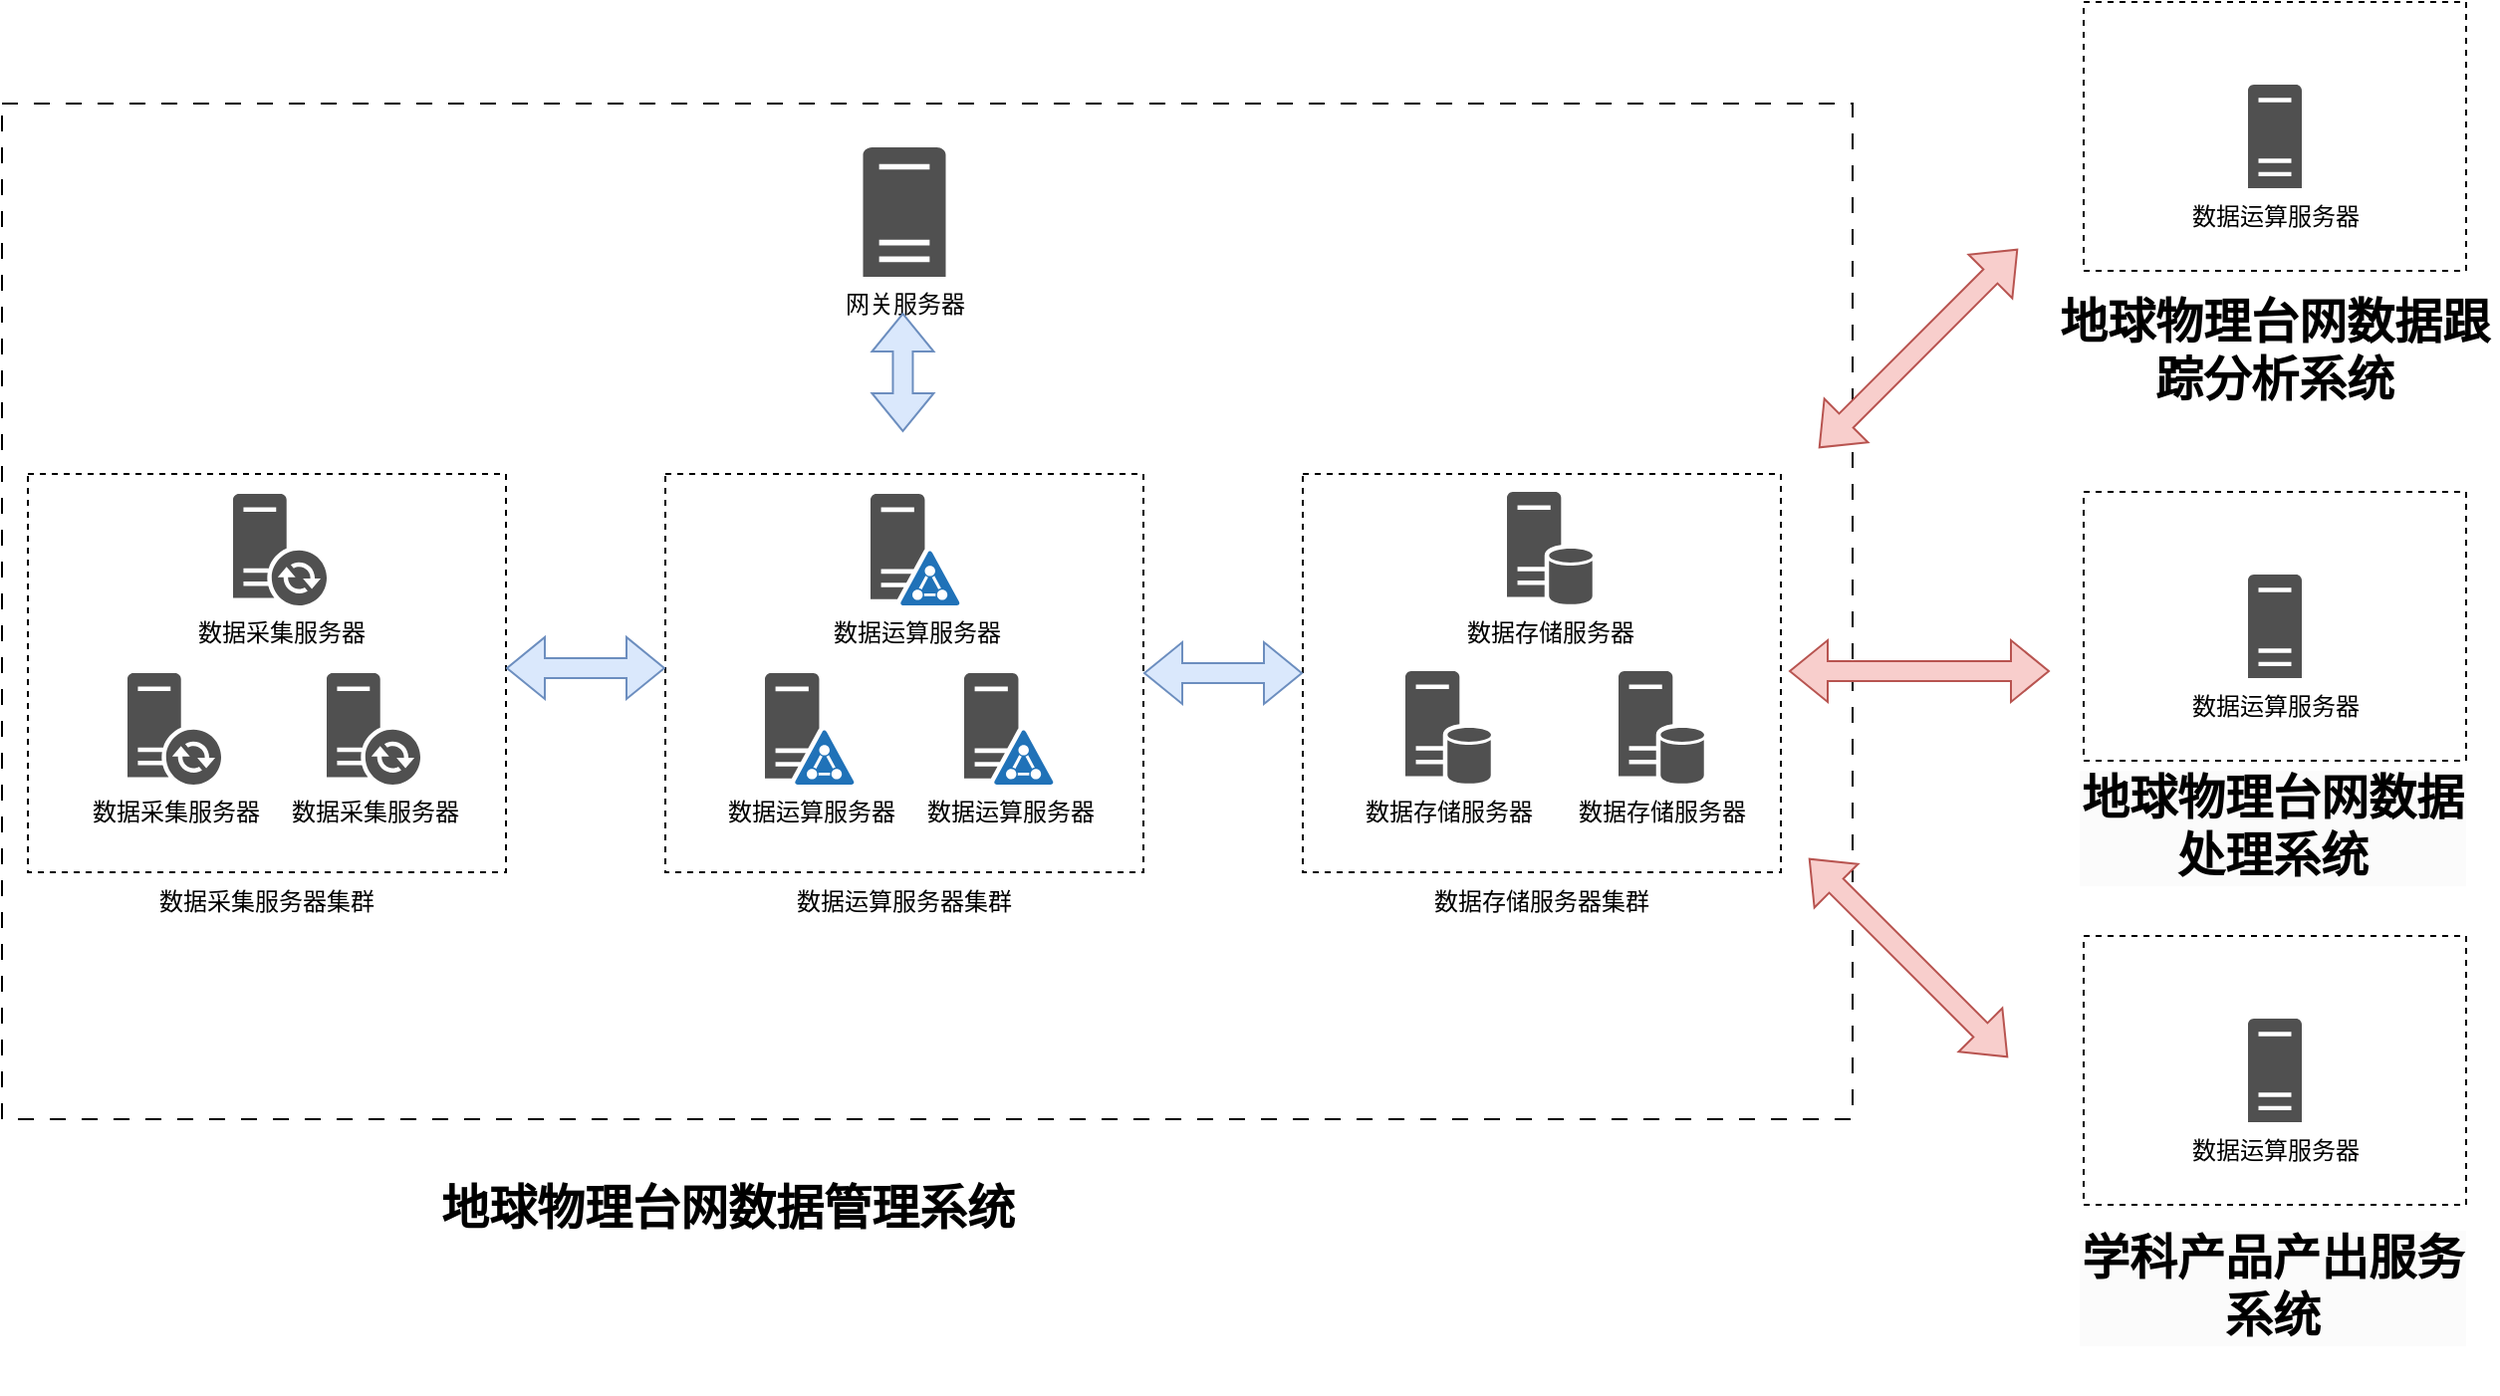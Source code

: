 <mxfile version="22.1.5" type="github" pages="2">
  <diagram name="Page-1" id="197159a0-c6a4-9194-75a8-e4174976684c">
    <mxGraphModel dx="1200" dy="815" grid="0" gridSize="10" guides="1" tooltips="1" connect="1" arrows="1" fold="1" page="1" pageScale="1.5" pageWidth="1169" pageHeight="826" background="none" math="0" shadow="0">
      <root>
        <mxCell id="0" style=";html=1;" />
        <mxCell id="1" style=";html=1;" parent="0" />
        <mxCell id="-atGY7Fb6HlqmJsTW_YP-7" value="" style="rounded=0;whiteSpace=wrap;html=1;dashed=1;dashPattern=8 8;" vertex="1" parent="1">
          <mxGeometry x="63" y="249" width="929" height="510" as="geometry" />
        </mxCell>
        <mxCell id="OvXPD-LgLy1YMoip5yQz-47" value="" style="rounded=0;whiteSpace=wrap;html=1;dashed=1;" vertex="1" parent="1">
          <mxGeometry x="1108" y="198" width="192" height="135" as="geometry" />
        </mxCell>
        <mxCell id="OvXPD-LgLy1YMoip5yQz-46" value="" style="rounded=0;whiteSpace=wrap;html=1;dashed=1;" vertex="1" parent="1">
          <mxGeometry x="1108" y="444" width="192" height="135" as="geometry" />
        </mxCell>
        <mxCell id="OvXPD-LgLy1YMoip5yQz-22" value="" style="rounded=0;whiteSpace=wrap;html=1;dashed=1;" vertex="1" parent="1">
          <mxGeometry x="716" y="435" width="240" height="200" as="geometry" />
        </mxCell>
        <mxCell id="OvXPD-LgLy1YMoip5yQz-21" value="" style="rounded=0;whiteSpace=wrap;html=1;dashed=1;" vertex="1" parent="1">
          <mxGeometry x="396" y="435" width="240" height="200" as="geometry" />
        </mxCell>
        <mxCell id="OvXPD-LgLy1YMoip5yQz-20" value="" style="rounded=0;whiteSpace=wrap;html=1;dashed=1;" vertex="1" parent="1">
          <mxGeometry x="76" y="435" width="240" height="200" as="geometry" />
        </mxCell>
        <mxCell id="OvXPD-LgLy1YMoip5yQz-10" value="数据存储服务器" style="sketch=0;shadow=0;dashed=0;html=1;strokeColor=none;fillColor=#505050;labelPosition=center;verticalLabelPosition=bottom;verticalAlign=top;outlineConnect=0;align=center;shape=mxgraph.office.databases.database_server;" vertex="1" parent="1">
          <mxGeometry x="874.5" y="534" width="43" height="57" as="geometry" />
        </mxCell>
        <mxCell id="OvXPD-LgLy1YMoip5yQz-11" value="数据采集服务器" style="sketch=0;pointerEvents=1;shadow=0;dashed=0;html=1;strokeColor=none;fillColor=#505050;labelPosition=center;verticalLabelPosition=bottom;verticalAlign=top;outlineConnect=0;align=center;shape=mxgraph.office.servers.dirsync_server;" vertex="1" parent="1">
          <mxGeometry x="126" y="535" width="47" height="56" as="geometry" />
        </mxCell>
        <mxCell id="OvXPD-LgLy1YMoip5yQz-12" value="数据采集服务器" style="sketch=0;pointerEvents=1;shadow=0;dashed=0;html=1;strokeColor=none;fillColor=#505050;labelPosition=center;verticalLabelPosition=bottom;verticalAlign=top;outlineConnect=0;align=center;shape=mxgraph.office.servers.dirsync_server;" vertex="1" parent="1">
          <mxGeometry x="179" y="445" width="47" height="56" as="geometry" />
        </mxCell>
        <mxCell id="OvXPD-LgLy1YMoip5yQz-13" value="数据采集服务器" style="sketch=0;pointerEvents=1;shadow=0;dashed=0;html=1;strokeColor=none;fillColor=#505050;labelPosition=center;verticalLabelPosition=bottom;verticalAlign=top;outlineConnect=0;align=center;shape=mxgraph.office.servers.dirsync_server;" vertex="1" parent="1">
          <mxGeometry x="226" y="535" width="47" height="56" as="geometry" />
        </mxCell>
        <mxCell id="OvXPD-LgLy1YMoip5yQz-14" value="数据运算服务器" style="sketch=0;pointerEvents=1;shadow=0;dashed=0;html=1;strokeColor=none;fillColor=#505050;labelPosition=center;verticalLabelPosition=bottom;verticalAlign=top;outlineConnect=0;align=center;shape=mxgraph.office.servers.active_directory_federation_services_server_blue;" vertex="1" parent="1">
          <mxGeometry x="499" y="445" width="45" height="56" as="geometry" />
        </mxCell>
        <mxCell id="OvXPD-LgLy1YMoip5yQz-15" value="数据运算服务器" style="sketch=0;pointerEvents=1;shadow=0;dashed=0;html=1;strokeColor=none;fillColor=#505050;labelPosition=center;verticalLabelPosition=bottom;verticalAlign=top;outlineConnect=0;align=center;shape=mxgraph.office.servers.active_directory_federation_services_server_blue;" vertex="1" parent="1">
          <mxGeometry x="546" y="535" width="45" height="56" as="geometry" />
        </mxCell>
        <mxCell id="OvXPD-LgLy1YMoip5yQz-16" value="数据运算服务器" style="sketch=0;pointerEvents=1;shadow=0;dashed=0;html=1;strokeColor=none;fillColor=#505050;labelPosition=center;verticalLabelPosition=bottom;verticalAlign=top;outlineConnect=0;align=center;shape=mxgraph.office.servers.active_directory_federation_services_server_blue;" vertex="1" parent="1">
          <mxGeometry x="446" y="535" width="45" height="56" as="geometry" />
        </mxCell>
        <mxCell id="OvXPD-LgLy1YMoip5yQz-17" value="数据存储服务器" style="sketch=0;shadow=0;dashed=0;html=1;strokeColor=none;fillColor=#505050;labelPosition=center;verticalLabelPosition=bottom;verticalAlign=top;outlineConnect=0;align=center;shape=mxgraph.office.databases.database_server;" vertex="1" parent="1">
          <mxGeometry x="767.5" y="534" width="43" height="57" as="geometry" />
        </mxCell>
        <mxCell id="OvXPD-LgLy1YMoip5yQz-18" value="数据存储服务器" style="sketch=0;shadow=0;dashed=0;html=1;strokeColor=none;fillColor=#505050;labelPosition=center;verticalLabelPosition=bottom;verticalAlign=top;outlineConnect=0;align=center;shape=mxgraph.office.databases.database_server;" vertex="1" parent="1">
          <mxGeometry x="818.5" y="444" width="43" height="57" as="geometry" />
        </mxCell>
        <mxCell id="OvXPD-LgLy1YMoip5yQz-23" value="网关服务器" style="sketch=0;pointerEvents=1;shadow=0;dashed=0;html=1;strokeColor=none;fillColor=#505050;labelPosition=center;verticalLabelPosition=bottom;verticalAlign=top;outlineConnect=0;align=center;shape=mxgraph.office.servers.server_generic;" vertex="1" parent="1">
          <mxGeometry x="495.25" y="271" width="41.5" height="65" as="geometry" />
        </mxCell>
        <mxCell id="OvXPD-LgLy1YMoip5yQz-29" value="" style="shape=flexArrow;endArrow=classic;startArrow=classic;html=1;rounded=0;fillColor=#dae8fc;strokeColor=#6c8ebf;" edge="1" parent="1">
          <mxGeometry width="100" height="100" relative="1" as="geometry">
            <mxPoint x="316" y="532.46" as="sourcePoint" />
            <mxPoint x="396" y="532.46" as="targetPoint" />
          </mxGeometry>
        </mxCell>
        <mxCell id="OvXPD-LgLy1YMoip5yQz-31" value="" style="shape=flexArrow;endArrow=classic;startArrow=classic;html=1;rounded=0;fillColor=#dae8fc;strokeColor=#6c8ebf;" edge="1" parent="1">
          <mxGeometry width="100" height="100" relative="1" as="geometry">
            <mxPoint x="636" y="535" as="sourcePoint" />
            <mxPoint x="716" y="535" as="targetPoint" />
          </mxGeometry>
        </mxCell>
        <mxCell id="OvXPD-LgLy1YMoip5yQz-33" value="" style="shape=flexArrow;endArrow=classic;startArrow=classic;html=1;rounded=0;fillColor=#dae8fc;strokeColor=#6c8ebf;" edge="1" parent="1">
          <mxGeometry width="100" height="100" relative="1" as="geometry">
            <mxPoint x="515.23" y="414" as="sourcePoint" />
            <mxPoint x="515.23" y="354" as="targetPoint" />
          </mxGeometry>
        </mxCell>
        <mxCell id="OvXPD-LgLy1YMoip5yQz-35" value="数据采集服务器集群" style="text;html=1;strokeColor=none;fillColor=none;align=center;verticalAlign=middle;whiteSpace=wrap;rounded=0;" vertex="1" parent="1">
          <mxGeometry x="141" y="635" width="110" height="30" as="geometry" />
        </mxCell>
        <mxCell id="OvXPD-LgLy1YMoip5yQz-36" value="数据运算服务器集群" style="text;html=1;strokeColor=none;fillColor=none;align=center;verticalAlign=middle;whiteSpace=wrap;rounded=0;" vertex="1" parent="1">
          <mxGeometry x="461" y="635" width="110" height="30" as="geometry" />
        </mxCell>
        <mxCell id="OvXPD-LgLy1YMoip5yQz-37" value="数据存储服务器集群" style="text;html=1;strokeColor=none;fillColor=none;align=center;verticalAlign=middle;whiteSpace=wrap;rounded=0;" vertex="1" parent="1">
          <mxGeometry x="781" y="635" width="110" height="30" as="geometry" />
        </mxCell>
        <mxCell id="OvXPD-LgLy1YMoip5yQz-40" value="&lt;p class=&quot;MsoNormal&quot;&gt;&lt;font style=&quot;font-size: 24px;&quot;&gt;地球物理台网数据管理系统&lt;/font&gt;&lt;/p&gt;" style="text;html=1;strokeColor=none;fillColor=none;align=center;verticalAlign=middle;whiteSpace=wrap;rounded=0;fontStyle=1" vertex="1" parent="1">
          <mxGeometry x="251" y="789" width="353" height="30" as="geometry" />
        </mxCell>
        <mxCell id="OvXPD-LgLy1YMoip5yQz-42" value="数据运算服务器" style="sketch=0;pointerEvents=1;shadow=0;dashed=0;html=1;strokeColor=none;fillColor=#505050;labelPosition=center;verticalLabelPosition=bottom;verticalAlign=top;outlineConnect=0;align=center;shape=mxgraph.office.servers.server_generic;" vertex="1" parent="1">
          <mxGeometry x="1190.5" y="239.5" width="27" height="52" as="geometry" />
        </mxCell>
        <mxCell id="OvXPD-LgLy1YMoip5yQz-43" value="&lt;p class=&quot;MsoNormal&quot;&gt;&lt;font size=&quot;1&quot; style=&quot;&quot;&gt;&lt;b style=&quot;font-size: 24px;&quot;&gt;地球物理台网数据跟踪分析系统&lt;/b&gt;&lt;/font&gt;&lt;/p&gt;" style="text;whiteSpace=wrap;html=1;align=center;" vertex="1" parent="1">
          <mxGeometry x="1092" y="325.5" width="224" height="63.5" as="geometry" />
        </mxCell>
        <mxCell id="OvXPD-LgLy1YMoip5yQz-44" value="&lt;h1 style=&quot;border-color: var(--border-color); color: rgb(0, 0, 0); font-style: normal; font-variant-ligatures: normal; font-variant-caps: normal; letter-spacing: normal; orphans: 2; text-align: center; text-indent: 0px; text-transform: none; widows: 2; word-spacing: 0px; -webkit-text-stroke-width: 0px; background-color: rgb(251, 251, 251); text-decoration-thickness: initial; text-decoration-style: initial; text-decoration-color: initial;&quot;&gt;&lt;span style=&quot;border-color: var(--border-color);&quot;&gt;&lt;span style=&quot;border-color: var(--border-color);&quot;&gt;&lt;font face=&quot;Helvetica&quot; style=&quot;border-color: var(--border-color); font-size: 24px;&quot;&gt;地球物理台网数据处理系统&lt;/font&gt;&lt;/span&gt;&lt;/span&gt;&lt;/h1&gt;" style="text;whiteSpace=wrap;html=1;" vertex="1" parent="1">
          <mxGeometry x="1104" y="561" width="196" height="83" as="geometry" />
        </mxCell>
        <mxCell id="OvXPD-LgLy1YMoip5yQz-45" value="数据运算服务器" style="sketch=0;pointerEvents=1;shadow=0;dashed=0;html=1;strokeColor=none;fillColor=#505050;labelPosition=center;verticalLabelPosition=bottom;verticalAlign=top;outlineConnect=0;align=center;shape=mxgraph.office.servers.server_generic;" vertex="1" parent="1">
          <mxGeometry x="1190.5" y="485.5" width="27" height="52" as="geometry" />
        </mxCell>
        <mxCell id="-atGY7Fb6HlqmJsTW_YP-1" value="" style="rounded=0;whiteSpace=wrap;html=1;dashed=1;" vertex="1" parent="1">
          <mxGeometry x="1108" y="667" width="192" height="135" as="geometry" />
        </mxCell>
        <mxCell id="-atGY7Fb6HlqmJsTW_YP-2" value="&lt;h1 style=&quot;border-color: var(--border-color); color: rgb(0, 0, 0); font-family: Helvetica; font-style: normal; font-variant-ligatures: normal; font-variant-caps: normal; letter-spacing: normal; orphans: 2; text-align: center; text-indent: 0px; text-transform: none; widows: 2; word-spacing: 0px; -webkit-text-stroke-width: 0px; background-color: rgb(251, 251, 251); text-decoration-thickness: initial; text-decoration-style: initial; text-decoration-color: initial;&quot;&gt;&lt;p class=&quot;MsoNormal&quot;&gt;学科产品产出服务系统&lt;/p&gt;&lt;/h1&gt;" style="text;whiteSpace=wrap;html=1;" vertex="1" parent="1">
          <mxGeometry x="1104" y="784" width="196" height="83" as="geometry" />
        </mxCell>
        <mxCell id="-atGY7Fb6HlqmJsTW_YP-3" value="数据运算服务器" style="sketch=0;pointerEvents=1;shadow=0;dashed=0;html=1;strokeColor=none;fillColor=#505050;labelPosition=center;verticalLabelPosition=bottom;verticalAlign=top;outlineConnect=0;align=center;shape=mxgraph.office.servers.server_generic;" vertex="1" parent="1">
          <mxGeometry x="1190.5" y="708.5" width="27" height="52" as="geometry" />
        </mxCell>
        <mxCell id="-atGY7Fb6HlqmJsTW_YP-4" value="" style="shape=flexArrow;endArrow=classic;startArrow=classic;html=1;rounded=0;fillColor=#f8cecc;strokeColor=#b85450;" edge="1" parent="1">
          <mxGeometry width="100" height="100" relative="1" as="geometry">
            <mxPoint x="975" y="422" as="sourcePoint" />
            <mxPoint x="1075" y="322" as="targetPoint" />
          </mxGeometry>
        </mxCell>
        <mxCell id="-atGY7Fb6HlqmJsTW_YP-5" value="" style="shape=flexArrow;endArrow=classic;startArrow=classic;html=1;rounded=0;fillColor=#f8cecc;strokeColor=#b85450;" edge="1" parent="1">
          <mxGeometry width="100" height="100" relative="1" as="geometry">
            <mxPoint x="960" y="534" as="sourcePoint" />
            <mxPoint x="1091" y="534" as="targetPoint" />
          </mxGeometry>
        </mxCell>
        <mxCell id="-atGY7Fb6HlqmJsTW_YP-6" value="" style="shape=flexArrow;endArrow=classic;startArrow=classic;html=1;rounded=0;fillColor=#f8cecc;strokeColor=#b85450;" edge="1" parent="1">
          <mxGeometry width="100" height="100" relative="1" as="geometry">
            <mxPoint x="1070" y="728" as="sourcePoint" />
            <mxPoint x="970" y="628" as="targetPoint" />
          </mxGeometry>
        </mxCell>
      </root>
    </mxGraphModel>
  </diagram>
  <diagram id="-R49sftn46QtKF7uovSq" name="第 2 页">
    <mxGraphModel dx="-180" dy="530" grid="0" gridSize="10" guides="1" tooltips="1" connect="1" arrows="1" fold="1" page="1" pageScale="1" pageWidth="1200" pageHeight="1920" math="0" shadow="0">
      <root>
        <mxCell id="0" />
        <mxCell id="1" parent="0" />
        <mxCell id="VECzNdqrlb_GyDMpjDza-1" value="" style="rounded=0;whiteSpace=wrap;html=1;dashed=1;" vertex="1" parent="1">
          <mxGeometry x="1278" y="311" width="228" height="99" as="geometry" />
        </mxCell>
        <mxCell id="VECzNdqrlb_GyDMpjDza-2" value="(主)数据运算服务器" style="sketch=0;pointerEvents=1;shadow=0;dashed=0;html=1;strokeColor=none;fillColor=#505050;labelPosition=center;verticalLabelPosition=bottom;verticalAlign=top;outlineConnect=0;align=center;shape=mxgraph.office.servers.active_directory_federation_services_server_blue;" vertex="1" parent="1">
          <mxGeometry x="1319" y="323" width="45" height="56" as="geometry" />
        </mxCell>
        <mxCell id="VECzNdqrlb_GyDMpjDza-3" value="(备)数据运算服务器" style="sketch=0;pointerEvents=1;shadow=0;dashed=0;html=1;strokeColor=none;fillColor=#505050;labelPosition=center;verticalLabelPosition=bottom;verticalAlign=top;outlineConnect=0;align=center;shape=mxgraph.office.servers.active_directory_federation_services_server_blue;" vertex="1" parent="1">
          <mxGeometry x="1429" y="323" width="45" height="56" as="geometry" />
        </mxCell>
        <mxCell id="VECzNdqrlb_GyDMpjDza-4" value="数据运算服务器双机热备" style="text;html=1;strokeColor=none;fillColor=none;align=center;verticalAlign=middle;whiteSpace=wrap;rounded=0;" vertex="1" parent="1">
          <mxGeometry x="1335" y="407" width="139" height="30" as="geometry" />
        </mxCell>
        <mxCell id="VECzNdqrlb_GyDMpjDza-5" value="" style="rounded=0;whiteSpace=wrap;html=1;dashed=1;" vertex="1" parent="1">
          <mxGeometry x="1278" y="176" width="227" height="102" as="geometry" />
        </mxCell>
        <mxCell id="VECzNdqrlb_GyDMpjDza-6" value="(主)业务服务器" style="sketch=0;pointerEvents=1;shadow=0;dashed=0;html=1;strokeColor=none;fillColor=#505050;labelPosition=center;verticalLabelPosition=bottom;verticalAlign=top;outlineConnect=0;align=center;shape=mxgraph.office.security.trusted_application_server;" vertex="1" parent="1">
          <mxGeometry x="1318" y="188" width="46" height="57" as="geometry" />
        </mxCell>
        <mxCell id="VECzNdqrlb_GyDMpjDza-7" value="(备)业务服务器" style="sketch=0;pointerEvents=1;shadow=0;dashed=0;html=1;strokeColor=none;fillColor=#505050;labelPosition=center;verticalLabelPosition=bottom;verticalAlign=top;outlineConnect=0;align=center;shape=mxgraph.office.security.trusted_application_server;" vertex="1" parent="1">
          <mxGeometry x="1423" y="188" width="46" height="57" as="geometry" />
        </mxCell>
        <mxCell id="VECzNdqrlb_GyDMpjDza-8" value="业务服务器双机热备" style="text;html=1;strokeColor=none;fillColor=none;align=center;verticalAlign=middle;whiteSpace=wrap;rounded=0;" vertex="1" parent="1">
          <mxGeometry x="1322" y="275" width="139" height="30" as="geometry" />
        </mxCell>
        <mxCell id="VECzNdqrlb_GyDMpjDza-9" value="网关(负载均衡)服务器" style="sketch=0;pointerEvents=1;shadow=0;dashed=0;html=1;strokeColor=none;fillColor=#505050;labelPosition=center;verticalLabelPosition=bottom;verticalAlign=top;outlineConnect=0;align=center;shape=mxgraph.office.security.trusted_application_server;" vertex="1" parent="1">
          <mxGeometry x="1371" y="64" width="46" height="57" as="geometry" />
        </mxCell>
        <mxCell id="VECzNdqrlb_GyDMpjDza-10" value="&lt;span style=&quot;color: rgb(0, 0, 0); font-family: 宋体; font-size: 28px; font-style: normal; font-variant-ligatures: normal; font-variant-caps: normal; font-weight: 700; letter-spacing: normal; orphans: 2; text-align: left; text-indent: 0px; text-transform: none; widows: 2; word-spacing: 0px; -webkit-text-stroke-width: 0px; background-color: rgb(251, 251, 251); text-decoration-thickness: initial; text-decoration-style: initial; text-decoration-color: initial; float: none; display: inline !important;&quot;&gt;云南预报综合业务服务系统&lt;/span&gt;" style="text;whiteSpace=wrap;html=1;" vertex="1" parent="1">
          <mxGeometry x="1222.995" y="424.001" width="371" height="56" as="geometry" />
        </mxCell>
        <mxCell id="VECzNdqrlb_GyDMpjDza-11" value="" style="shape=flexArrow;endArrow=classic;startArrow=classic;html=1;rounded=0;fillColor=#dae8fc;strokeColor=#6c8ebf;" edge="1" parent="1">
          <mxGeometry width="100" height="100" relative="1" as="geometry">
            <mxPoint x="1326" y="185" as="sourcePoint" />
            <mxPoint x="1367" y="143" as="targetPoint" />
          </mxGeometry>
        </mxCell>
        <mxCell id="VECzNdqrlb_GyDMpjDza-12" value="" style="shape=flexArrow;endArrow=classic;startArrow=classic;html=1;rounded=0;fillColor=#dae8fc;strokeColor=#6c8ebf;" edge="1" parent="1">
          <mxGeometry width="100" height="100" relative="1" as="geometry">
            <mxPoint x="1399.0" y="143" as="sourcePoint" />
            <mxPoint x="1440.0" y="185" as="targetPoint" />
          </mxGeometry>
        </mxCell>
        <mxCell id="VECzNdqrlb_GyDMpjDza-13" value="" style="shape=flexArrow;endArrow=classic;startArrow=classic;html=1;rounded=0;width=9.565;startSize=5.191;fillColor=#dae8fc;strokeColor=#6c8ebf;" edge="1" parent="1">
          <mxGeometry width="100" height="100" relative="1" as="geometry">
            <mxPoint x="1332" y="326" as="sourcePoint" />
            <mxPoint x="1332" y="263" as="targetPoint" />
            <Array as="points">
              <mxPoint x="1332" y="293" />
            </Array>
          </mxGeometry>
        </mxCell>
        <mxCell id="VECzNdqrlb_GyDMpjDza-14" value="" style="shape=flexArrow;endArrow=classic;startArrow=classic;html=1;rounded=0;width=9.565;startSize=5.191;fillColor=#dae8fc;strokeColor=#6c8ebf;" edge="1" parent="1">
          <mxGeometry width="100" height="100" relative="1" as="geometry">
            <mxPoint x="1448" y="323" as="sourcePoint" />
            <mxPoint x="1448" y="260" as="targetPoint" />
            <Array as="points">
              <mxPoint x="1448" y="290" />
            </Array>
          </mxGeometry>
        </mxCell>
      </root>
    </mxGraphModel>
  </diagram>
</mxfile>
